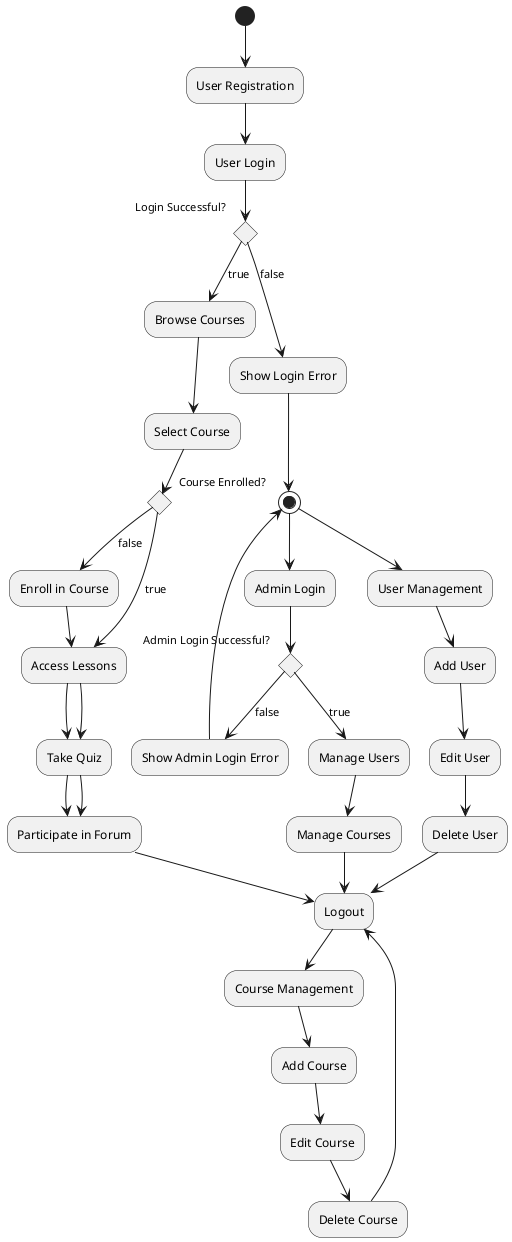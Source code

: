 @startuml
(*) --> "User Registration"
--> "User Login"
if "Login Successful?" then
  -->[true] "Browse Courses"
  --> "Select Course"
  if "Course Enrolled?" then
    -->[true] "Access Lessons"
    --> "Take Quiz"
    --> "Participate in Forum"
  else
    -->[false] "Enroll in Course"
    --> "Access Lessons"
    --> "Take Quiz"
    --> "Participate in Forum"
  endif
  --> "Logout"
else
  -->[false] "Show Login Error"
  --> (*)
endif

--> "Admin Login"
if "Admin Login Successful?" then
  -->[true] "Manage Users"
  --> "Manage Courses"
  --> "Logout"
else
  -->[false] "Show Admin Login Error"
  --> (*)
endif

--> "User Management"
--> "Add User"
--> "Edit User"
--> "Delete User"
--> "Logout"

--> "Course Management"
--> "Add Course"
--> "Edit Course"
--> "Delete Course"
--> "Logout"
@enduml